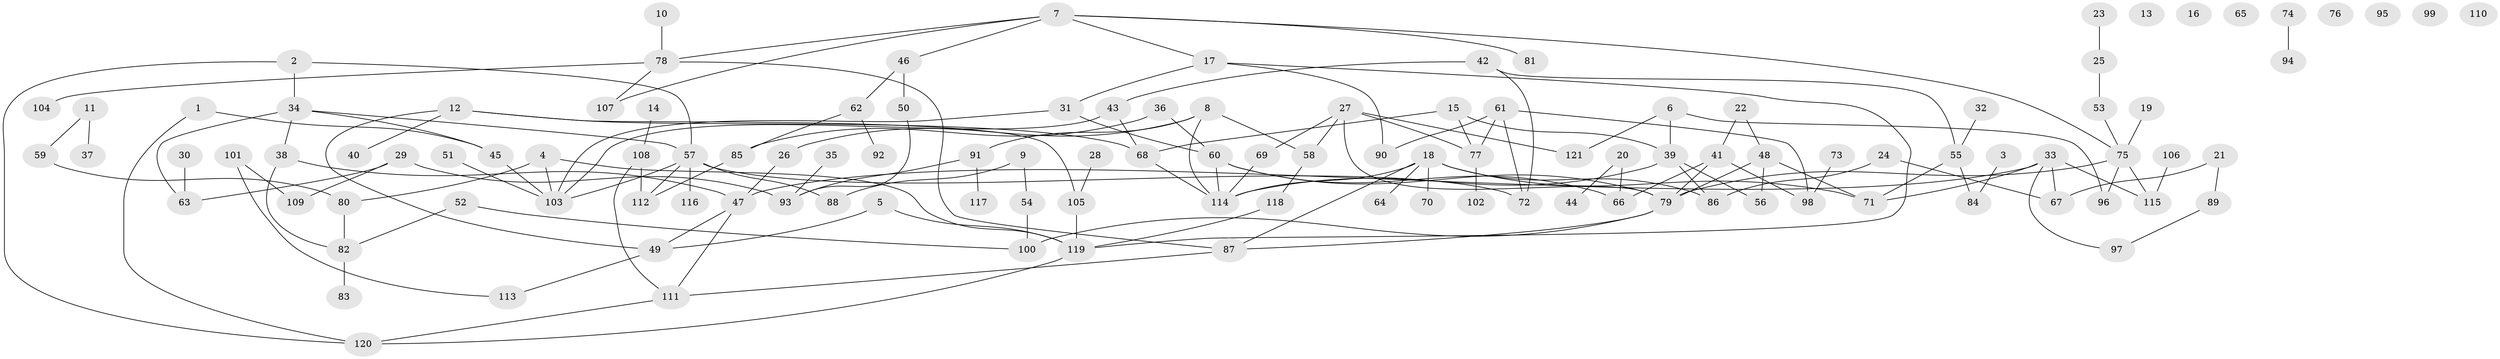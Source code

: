 // Generated by graph-tools (version 1.1) at 2025/12/03/09/25 04:12:58]
// undirected, 121 vertices, 158 edges
graph export_dot {
graph [start="1"]
  node [color=gray90,style=filled];
  1;
  2;
  3;
  4;
  5;
  6;
  7;
  8;
  9;
  10;
  11;
  12;
  13;
  14;
  15;
  16;
  17;
  18;
  19;
  20;
  21;
  22;
  23;
  24;
  25;
  26;
  27;
  28;
  29;
  30;
  31;
  32;
  33;
  34;
  35;
  36;
  37;
  38;
  39;
  40;
  41;
  42;
  43;
  44;
  45;
  46;
  47;
  48;
  49;
  50;
  51;
  52;
  53;
  54;
  55;
  56;
  57;
  58;
  59;
  60;
  61;
  62;
  63;
  64;
  65;
  66;
  67;
  68;
  69;
  70;
  71;
  72;
  73;
  74;
  75;
  76;
  77;
  78;
  79;
  80;
  81;
  82;
  83;
  84;
  85;
  86;
  87;
  88;
  89;
  90;
  91;
  92;
  93;
  94;
  95;
  96;
  97;
  98;
  99;
  100;
  101;
  102;
  103;
  104;
  105;
  106;
  107;
  108;
  109;
  110;
  111;
  112;
  113;
  114;
  115;
  116;
  117;
  118;
  119;
  120;
  121;
  1 -- 45;
  1 -- 120;
  2 -- 34;
  2 -- 57;
  2 -- 120;
  3 -- 84;
  4 -- 80;
  4 -- 103;
  4 -- 119;
  5 -- 49;
  5 -- 119;
  6 -- 39;
  6 -- 96;
  6 -- 121;
  7 -- 17;
  7 -- 46;
  7 -- 75;
  7 -- 78;
  7 -- 81;
  7 -- 107;
  8 -- 26;
  8 -- 58;
  8 -- 91;
  8 -- 114;
  9 -- 54;
  9 -- 88;
  10 -- 78;
  11 -- 37;
  11 -- 59;
  12 -- 40;
  12 -- 49;
  12 -- 68;
  12 -- 105;
  14 -- 108;
  15 -- 39;
  15 -- 68;
  15 -- 77;
  17 -- 31;
  17 -- 90;
  17 -- 119;
  18 -- 64;
  18 -- 70;
  18 -- 71;
  18 -- 86;
  18 -- 87;
  18 -- 114;
  19 -- 75;
  20 -- 44;
  20 -- 66;
  21 -- 67;
  21 -- 89;
  22 -- 41;
  22 -- 48;
  23 -- 25;
  24 -- 67;
  24 -- 86;
  25 -- 53;
  26 -- 47;
  27 -- 58;
  27 -- 69;
  27 -- 77;
  27 -- 79;
  27 -- 121;
  28 -- 105;
  29 -- 63;
  29 -- 93;
  29 -- 109;
  30 -- 63;
  31 -- 60;
  31 -- 103;
  32 -- 55;
  33 -- 47;
  33 -- 67;
  33 -- 71;
  33 -- 97;
  33 -- 115;
  34 -- 38;
  34 -- 45;
  34 -- 57;
  34 -- 63;
  35 -- 93;
  36 -- 60;
  36 -- 85;
  38 -- 47;
  38 -- 82;
  39 -- 56;
  39 -- 86;
  39 -- 114;
  41 -- 66;
  41 -- 79;
  41 -- 98;
  42 -- 43;
  42 -- 55;
  42 -- 72;
  43 -- 68;
  43 -- 103;
  45 -- 103;
  46 -- 50;
  46 -- 62;
  47 -- 49;
  47 -- 111;
  48 -- 56;
  48 -- 71;
  48 -- 79;
  49 -- 113;
  50 -- 93;
  51 -- 103;
  52 -- 82;
  52 -- 100;
  53 -- 75;
  54 -- 100;
  55 -- 71;
  55 -- 84;
  57 -- 72;
  57 -- 88;
  57 -- 103;
  57 -- 112;
  57 -- 116;
  58 -- 118;
  59 -- 80;
  60 -- 66;
  60 -- 79;
  60 -- 114;
  61 -- 72;
  61 -- 77;
  61 -- 90;
  61 -- 98;
  62 -- 85;
  62 -- 92;
  68 -- 114;
  69 -- 114;
  73 -- 98;
  74 -- 94;
  75 -- 79;
  75 -- 96;
  75 -- 115;
  77 -- 102;
  78 -- 87;
  78 -- 104;
  78 -- 107;
  79 -- 87;
  79 -- 100;
  80 -- 82;
  82 -- 83;
  85 -- 112;
  87 -- 111;
  89 -- 97;
  91 -- 93;
  91 -- 117;
  101 -- 109;
  101 -- 113;
  105 -- 119;
  106 -- 115;
  108 -- 111;
  108 -- 112;
  111 -- 120;
  118 -- 119;
  119 -- 120;
}
